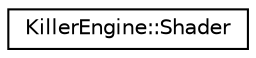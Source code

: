 digraph "Graphical Class Hierarchy"
{
  edge [fontname="Helvetica",fontsize="10",labelfontname="Helvetica",labelfontsize="10"];
  node [fontname="Helvetica",fontsize="10",shape=record];
  rankdir="LR";
  Node0 [label="KillerEngine::Shader",height=0.2,width=0.4,color="black", fillcolor="white", style="filled",URL="$class_killer_engine_1_1_shader.html"];
}
